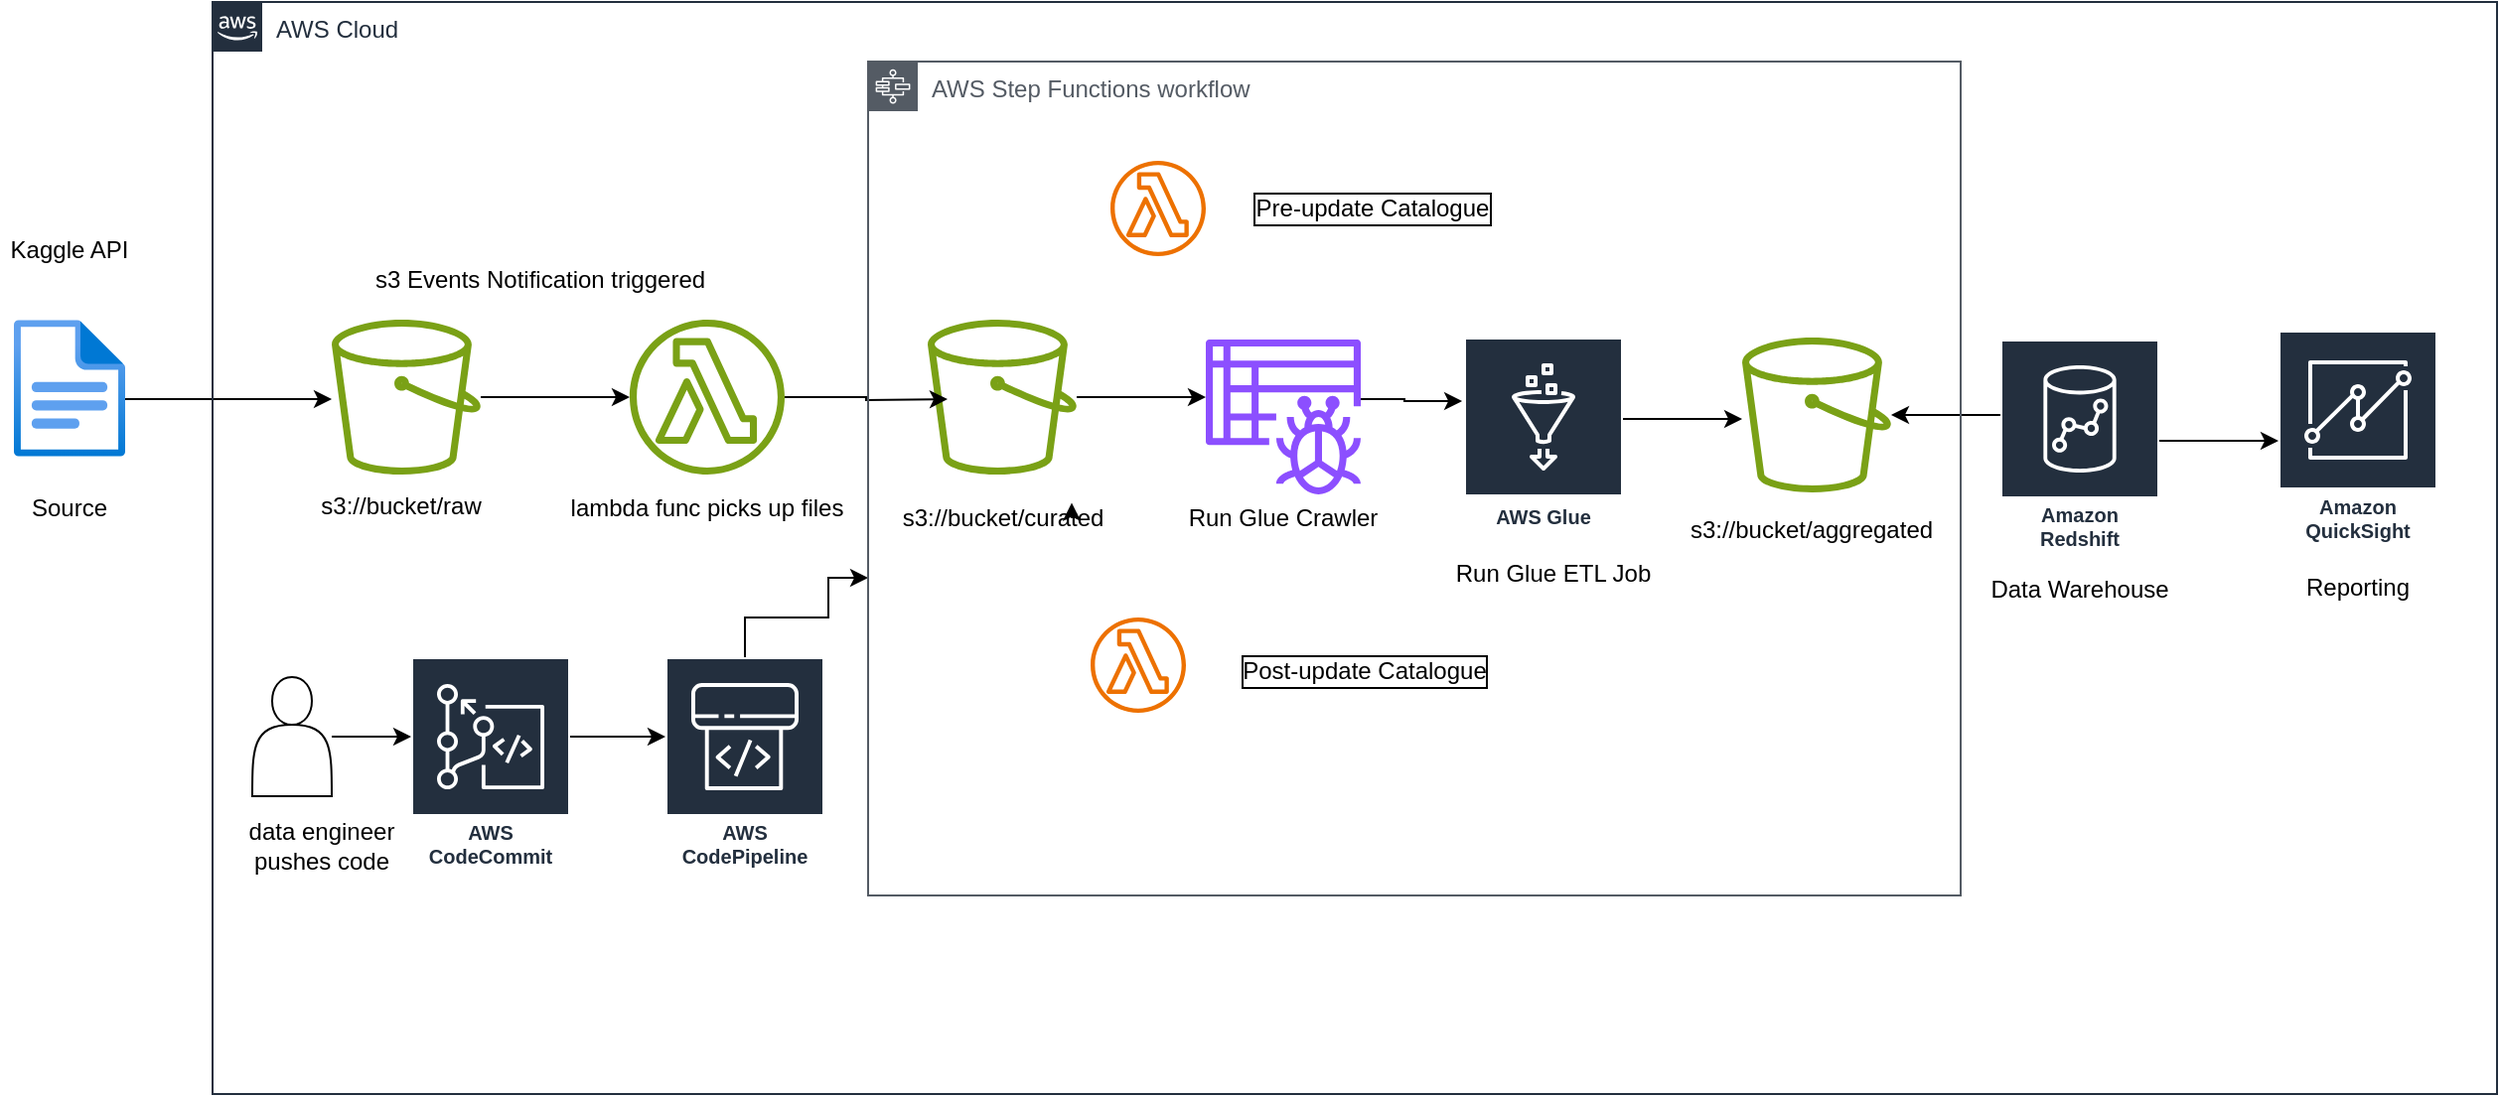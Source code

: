 <mxfile version="28.0.7">
  <diagram name="Page-1" id="6wP6Tud4KtHaaaDmYSXv">
    <mxGraphModel dx="1426" dy="807" grid="1" gridSize="10" guides="1" tooltips="1" connect="1" arrows="1" fold="1" page="1" pageScale="1" pageWidth="850" pageHeight="1100" math="0" shadow="0">
      <root>
        <mxCell id="0" />
        <mxCell id="1" parent="0" />
        <mxCell id="ahKyo10TzwyXuJ--luOa-10" value="" style="edgeStyle=orthogonalEdgeStyle;rounded=0;orthogonalLoop=1;jettySize=auto;html=1;" edge="1" parent="1" source="ahKyo10TzwyXuJ--luOa-2" target="ahKyo10TzwyXuJ--luOa-7">
          <mxGeometry relative="1" as="geometry">
            <Array as="points">
              <mxPoint x="110" y="330" />
              <mxPoint x="110" y="330" />
            </Array>
          </mxGeometry>
        </mxCell>
        <mxCell id="ahKyo10TzwyXuJ--luOa-2" value="" style="image;aspect=fixed;html=1;points=[];align=center;fontSize=12;image=img/lib/azure2/general/File.svg;" vertex="1" parent="1">
          <mxGeometry x="30" y="290" width="56.0" height="69" as="geometry" />
        </mxCell>
        <mxCell id="ahKyo10TzwyXuJ--luOa-4" value="AWS Cloud" style="points=[[0,0],[0.25,0],[0.5,0],[0.75,0],[1,0],[1,0.25],[1,0.5],[1,0.75],[1,1],[0.75,1],[0.5,1],[0.25,1],[0,1],[0,0.75],[0,0.5],[0,0.25]];outlineConnect=0;gradientColor=none;html=1;whiteSpace=wrap;fontSize=12;fontStyle=0;container=1;pointerEvents=0;collapsible=0;recursiveResize=0;shape=mxgraph.aws4.group;grIcon=mxgraph.aws4.group_aws_cloud_alt;strokeColor=#232F3E;fillColor=none;verticalAlign=top;align=left;spacingLeft=30;fontColor=#232F3E;dashed=0;" vertex="1" parent="1">
          <mxGeometry x="130" y="130" width="1150" height="550" as="geometry" />
        </mxCell>
        <mxCell id="ahKyo10TzwyXuJ--luOa-6" value="" style="sketch=0;outlineConnect=0;fontColor=#232F3E;gradientColor=none;fillColor=#7AA116;strokeColor=none;dashed=0;verticalLabelPosition=bottom;verticalAlign=top;align=center;html=1;fontSize=12;fontStyle=0;aspect=fixed;pointerEvents=1;shape=mxgraph.aws4.lambda_function;" vertex="1" parent="ahKyo10TzwyXuJ--luOa-4">
          <mxGeometry x="210" y="160" width="78" height="78" as="geometry" />
        </mxCell>
        <mxCell id="ahKyo10TzwyXuJ--luOa-15" style="edgeStyle=orthogonalEdgeStyle;rounded=0;orthogonalLoop=1;jettySize=auto;html=1;" edge="1" parent="ahKyo10TzwyXuJ--luOa-4" source="ahKyo10TzwyXuJ--luOa-7" target="ahKyo10TzwyXuJ--luOa-6">
          <mxGeometry relative="1" as="geometry" />
        </mxCell>
        <mxCell id="ahKyo10TzwyXuJ--luOa-7" value="" style="sketch=0;outlineConnect=0;fontColor=#232F3E;gradientColor=none;fillColor=#7AA116;strokeColor=none;dashed=0;verticalLabelPosition=bottom;verticalAlign=top;align=center;html=1;fontSize=12;fontStyle=0;aspect=fixed;pointerEvents=1;shape=mxgraph.aws4.bucket;" vertex="1" parent="ahKyo10TzwyXuJ--luOa-4">
          <mxGeometry x="60" y="160" width="75" height="78" as="geometry" />
        </mxCell>
        <mxCell id="ahKyo10TzwyXuJ--luOa-9" value="s3://bucket/raw" style="text;strokeColor=none;align=center;fillColor=none;html=1;verticalAlign=middle;whiteSpace=wrap;rounded=0;" vertex="1" parent="ahKyo10TzwyXuJ--luOa-4">
          <mxGeometry x="60" y="238" width="70" height="31" as="geometry" />
        </mxCell>
        <mxCell id="ahKyo10TzwyXuJ--luOa-19" style="edgeStyle=orthogonalEdgeStyle;rounded=0;orthogonalLoop=1;jettySize=auto;html=1;" edge="1" parent="ahKyo10TzwyXuJ--luOa-4" source="ahKyo10TzwyXuJ--luOa-11" target="ahKyo10TzwyXuJ--luOa-18">
          <mxGeometry relative="1" as="geometry">
            <Array as="points">
              <mxPoint x="210" y="370" />
              <mxPoint x="210" y="370" />
            </Array>
          </mxGeometry>
        </mxCell>
        <mxCell id="ahKyo10TzwyXuJ--luOa-11" value="AWS CodeCommit" style="sketch=0;outlineConnect=0;fontColor=#232F3E;gradientColor=none;strokeColor=#ffffff;fillColor=#232F3E;dashed=0;verticalLabelPosition=middle;verticalAlign=bottom;align=center;html=1;whiteSpace=wrap;fontSize=10;fontStyle=1;spacing=3;shape=mxgraph.aws4.productIcon;prIcon=mxgraph.aws4.codecommit;" vertex="1" parent="ahKyo10TzwyXuJ--luOa-4">
          <mxGeometry x="100" y="330" width="80" height="110" as="geometry" />
        </mxCell>
        <mxCell id="ahKyo10TzwyXuJ--luOa-14" style="edgeStyle=orthogonalEdgeStyle;rounded=0;orthogonalLoop=1;jettySize=auto;html=1;" edge="1" parent="ahKyo10TzwyXuJ--luOa-4" source="ahKyo10TzwyXuJ--luOa-12" target="ahKyo10TzwyXuJ--luOa-11">
          <mxGeometry relative="1" as="geometry">
            <Array as="points">
              <mxPoint x="110" y="370" />
              <mxPoint x="110" y="370" />
            </Array>
          </mxGeometry>
        </mxCell>
        <mxCell id="ahKyo10TzwyXuJ--luOa-12" value="" style="shape=actor;whiteSpace=wrap;html=1;" vertex="1" parent="ahKyo10TzwyXuJ--luOa-4">
          <mxGeometry x="20" y="340" width="40" height="60" as="geometry" />
        </mxCell>
        <mxCell id="ahKyo10TzwyXuJ--luOa-13" value="data engineer pushes code" style="text;strokeColor=none;align=center;fillColor=none;html=1;verticalAlign=middle;whiteSpace=wrap;rounded=0;" vertex="1" parent="ahKyo10TzwyXuJ--luOa-4">
          <mxGeometry x="5" y="409" width="100" height="31" as="geometry" />
        </mxCell>
        <mxCell id="ahKyo10TzwyXuJ--luOa-16" value="s3 Events Notification triggered" style="text;strokeColor=none;align=center;fillColor=none;html=1;verticalAlign=middle;whiteSpace=wrap;rounded=0;" vertex="1" parent="ahKyo10TzwyXuJ--luOa-4">
          <mxGeometry x="80" y="119" width="170" height="41" as="geometry" />
        </mxCell>
        <mxCell id="ahKyo10TzwyXuJ--luOa-17" value="lambda func picks up files" style="text;strokeColor=none;align=center;fillColor=none;html=1;verticalAlign=middle;whiteSpace=wrap;rounded=0;" vertex="1" parent="ahKyo10TzwyXuJ--luOa-4">
          <mxGeometry x="171" y="239" width="156" height="31" as="geometry" />
        </mxCell>
        <mxCell id="ahKyo10TzwyXuJ--luOa-106" style="edgeStyle=orthogonalEdgeStyle;rounded=0;orthogonalLoop=1;jettySize=auto;html=1;" edge="1" parent="ahKyo10TzwyXuJ--luOa-4" source="ahKyo10TzwyXuJ--luOa-18" target="ahKyo10TzwyXuJ--luOa-20">
          <mxGeometry relative="1" as="geometry">
            <Array as="points">
              <mxPoint x="268" y="310" />
              <mxPoint x="310" y="310" />
              <mxPoint x="310" y="290" />
            </Array>
          </mxGeometry>
        </mxCell>
        <mxCell id="ahKyo10TzwyXuJ--luOa-18" value="AWS CodePipeline" style="sketch=0;outlineConnect=0;fontColor=#232F3E;gradientColor=none;strokeColor=#ffffff;fillColor=#232F3E;dashed=0;verticalLabelPosition=middle;verticalAlign=bottom;align=center;html=1;whiteSpace=wrap;fontSize=10;fontStyle=1;spacing=3;shape=mxgraph.aws4.productIcon;prIcon=mxgraph.aws4.codepipeline;" vertex="1" parent="ahKyo10TzwyXuJ--luOa-4">
          <mxGeometry x="228" y="330" width="80" height="110" as="geometry" />
        </mxCell>
        <mxCell id="ahKyo10TzwyXuJ--luOa-25" style="edgeStyle=orthogonalEdgeStyle;rounded=0;orthogonalLoop=1;jettySize=auto;html=1;" edge="1" parent="ahKyo10TzwyXuJ--luOa-4" source="ahKyo10TzwyXuJ--luOa-21" target="ahKyo10TzwyXuJ--luOa-24">
          <mxGeometry relative="1" as="geometry">
            <Array as="points">
              <mxPoint x="510" y="200" />
              <mxPoint x="510" y="200" />
            </Array>
          </mxGeometry>
        </mxCell>
        <mxCell id="ahKyo10TzwyXuJ--luOa-21" value="" style="sketch=0;outlineConnect=0;fontColor=#232F3E;gradientColor=none;fillColor=#7AA116;strokeColor=none;dashed=0;verticalLabelPosition=bottom;verticalAlign=top;align=center;html=1;fontSize=12;fontStyle=0;aspect=fixed;pointerEvents=1;shape=mxgraph.aws4.bucket;" vertex="1" parent="ahKyo10TzwyXuJ--luOa-4">
          <mxGeometry x="360" y="160" width="75" height="78" as="geometry" />
        </mxCell>
        <mxCell id="ahKyo10TzwyXuJ--luOa-22" value="s3://bucket/curated" style="text;strokeColor=none;align=center;fillColor=none;html=1;verticalAlign=middle;whiteSpace=wrap;rounded=0;" vertex="1" parent="ahKyo10TzwyXuJ--luOa-4">
          <mxGeometry x="362.5" y="244.5" width="70" height="31" as="geometry" />
        </mxCell>
        <mxCell id="ahKyo10TzwyXuJ--luOa-23" style="edgeStyle=orthogonalEdgeStyle;rounded=0;orthogonalLoop=1;jettySize=auto;html=1;" edge="1" parent="ahKyo10TzwyXuJ--luOa-4" source="ahKyo10TzwyXuJ--luOa-6">
          <mxGeometry relative="1" as="geometry">
            <mxPoint x="370" y="200" as="targetPoint" />
          </mxGeometry>
        </mxCell>
        <mxCell id="ahKyo10TzwyXuJ--luOa-24" value="" style="sketch=0;outlineConnect=0;fontColor=#232F3E;gradientColor=none;fillColor=#8C4FFF;strokeColor=none;dashed=0;verticalLabelPosition=bottom;verticalAlign=top;align=center;html=1;fontSize=12;fontStyle=0;aspect=fixed;pointerEvents=1;shape=mxgraph.aws4.glue_crawlers;" vertex="1" parent="ahKyo10TzwyXuJ--luOa-4">
          <mxGeometry x="500" y="170" width="78" height="78" as="geometry" />
        </mxCell>
        <mxCell id="ahKyo10TzwyXuJ--luOa-27" value="Run Glue Crawler" style="text;strokeColor=none;align=center;fillColor=none;html=1;verticalAlign=middle;whiteSpace=wrap;rounded=0;" vertex="1" parent="ahKyo10TzwyXuJ--luOa-4">
          <mxGeometry x="489" y="250" width="100" height="20" as="geometry" />
        </mxCell>
        <mxCell id="ahKyo10TzwyXuJ--luOa-58" style="edgeStyle=orthogonalEdgeStyle;rounded=0;orthogonalLoop=1;jettySize=auto;html=1;" edge="1" parent="ahKyo10TzwyXuJ--luOa-4" source="ahKyo10TzwyXuJ--luOa-28" target="ahKyo10TzwyXuJ--luOa-55">
          <mxGeometry relative="1" as="geometry">
            <Array as="points">
              <mxPoint x="760" y="210" />
              <mxPoint x="760" y="210" />
            </Array>
          </mxGeometry>
        </mxCell>
        <mxCell id="ahKyo10TzwyXuJ--luOa-28" value="AWS Glue" style="sketch=0;outlineConnect=0;fontColor=#232F3E;gradientColor=none;strokeColor=#ffffff;fillColor=#232F3E;dashed=0;verticalLabelPosition=middle;verticalAlign=bottom;align=center;html=1;whiteSpace=wrap;fontSize=10;fontStyle=1;spacing=3;shape=mxgraph.aws4.productIcon;prIcon=mxgraph.aws4.glue;" vertex="1" parent="ahKyo10TzwyXuJ--luOa-4">
          <mxGeometry x="630" y="169" width="80" height="100" as="geometry" />
        </mxCell>
        <mxCell id="ahKyo10TzwyXuJ--luOa-29" style="edgeStyle=orthogonalEdgeStyle;rounded=0;orthogonalLoop=1;jettySize=auto;html=1;entryX=-0.012;entryY=0.42;entryDx=0;entryDy=0;entryPerimeter=0;" edge="1" parent="ahKyo10TzwyXuJ--luOa-4" source="ahKyo10TzwyXuJ--luOa-24">
          <mxGeometry relative="1" as="geometry">
            <mxPoint x="629.04" y="201" as="targetPoint" />
            <Array as="points">
              <mxPoint x="600" y="200" />
            </Array>
          </mxGeometry>
        </mxCell>
        <mxCell id="ahKyo10TzwyXuJ--luOa-30" value="Run Glue ETL Job&lt;div&gt;&lt;br&gt;&lt;/div&gt;" style="text;strokeColor=none;align=center;fillColor=none;html=1;verticalAlign=middle;whiteSpace=wrap;rounded=0;" vertex="1" parent="ahKyo10TzwyXuJ--luOa-4">
          <mxGeometry x="620" y="280" width="110" height="30" as="geometry" />
        </mxCell>
        <mxCell id="ahKyo10TzwyXuJ--luOa-31" style="edgeStyle=orthogonalEdgeStyle;rounded=0;orthogonalLoop=1;jettySize=auto;html=1;exitX=1;exitY=0.5;exitDx=0;exitDy=0;entryX=1;entryY=0.25;entryDx=0;entryDy=0;" edge="1" parent="ahKyo10TzwyXuJ--luOa-4" source="ahKyo10TzwyXuJ--luOa-22" target="ahKyo10TzwyXuJ--luOa-22">
          <mxGeometry relative="1" as="geometry" />
        </mxCell>
        <mxCell id="ahKyo10TzwyXuJ--luOa-55" value="" style="sketch=0;outlineConnect=0;fontColor=#232F3E;gradientColor=none;fillColor=#7AA116;strokeColor=none;dashed=0;verticalLabelPosition=bottom;verticalAlign=top;align=center;html=1;fontSize=12;fontStyle=0;aspect=fixed;pointerEvents=1;shape=mxgraph.aws4.bucket;" vertex="1" parent="ahKyo10TzwyXuJ--luOa-4">
          <mxGeometry x="770" y="169" width="75" height="78" as="geometry" />
        </mxCell>
        <mxCell id="ahKyo10TzwyXuJ--luOa-60" style="edgeStyle=orthogonalEdgeStyle;rounded=0;orthogonalLoop=1;jettySize=auto;html=1;" edge="1" parent="ahKyo10TzwyXuJ--luOa-4" source="ahKyo10TzwyXuJ--luOa-59" target="ahKyo10TzwyXuJ--luOa-55">
          <mxGeometry relative="1" as="geometry">
            <Array as="points">
              <mxPoint x="890" y="208" />
              <mxPoint x="890" y="208" />
            </Array>
          </mxGeometry>
        </mxCell>
        <mxCell id="ahKyo10TzwyXuJ--luOa-69" style="edgeStyle=orthogonalEdgeStyle;rounded=0;orthogonalLoop=1;jettySize=auto;html=1;" edge="1" parent="ahKyo10TzwyXuJ--luOa-4" source="ahKyo10TzwyXuJ--luOa-59" target="ahKyo10TzwyXuJ--luOa-67">
          <mxGeometry relative="1" as="geometry">
            <Array as="points">
              <mxPoint x="1000" y="221" />
              <mxPoint x="1000" y="221" />
            </Array>
          </mxGeometry>
        </mxCell>
        <mxCell id="ahKyo10TzwyXuJ--luOa-59" value="Amazon Redshift" style="sketch=0;outlineConnect=0;fontColor=#232F3E;gradientColor=none;strokeColor=#ffffff;fillColor=#232F3E;dashed=0;verticalLabelPosition=middle;verticalAlign=bottom;align=center;html=1;whiteSpace=wrap;fontSize=10;fontStyle=1;spacing=3;shape=mxgraph.aws4.productIcon;prIcon=mxgraph.aws4.redshift;" vertex="1" parent="ahKyo10TzwyXuJ--luOa-4">
          <mxGeometry x="900" y="170" width="80" height="110" as="geometry" />
        </mxCell>
        <mxCell id="ahKyo10TzwyXuJ--luOa-66" value="s3://bucket/aggregated" style="text;strokeColor=none;align=center;fillColor=none;html=1;verticalAlign=middle;whiteSpace=wrap;rounded=0;" vertex="1" parent="ahKyo10TzwyXuJ--luOa-4">
          <mxGeometry x="770" y="250" width="70" height="31" as="geometry" />
        </mxCell>
        <mxCell id="ahKyo10TzwyXuJ--luOa-67" value="Amazon QuickSight" style="sketch=0;outlineConnect=0;fontColor=#232F3E;gradientColor=none;strokeColor=#ffffff;fillColor=#232F3E;dashed=0;verticalLabelPosition=middle;verticalAlign=bottom;align=center;html=1;whiteSpace=wrap;fontSize=10;fontStyle=1;spacing=3;shape=mxgraph.aws4.productIcon;prIcon=mxgraph.aws4.quicksight;" vertex="1" parent="ahKyo10TzwyXuJ--luOa-4">
          <mxGeometry x="1040" y="165.5" width="80" height="110" as="geometry" />
        </mxCell>
        <mxCell id="ahKyo10TzwyXuJ--luOa-70" value="Data Warehouse" style="text;strokeColor=none;align=center;fillColor=none;html=1;verticalAlign=middle;whiteSpace=wrap;rounded=0;" vertex="1" parent="ahKyo10TzwyXuJ--luOa-4">
          <mxGeometry x="885" y="281" width="110" height="30" as="geometry" />
        </mxCell>
        <mxCell id="ahKyo10TzwyXuJ--luOa-102" value="Reporting" style="text;strokeColor=none;align=center;fillColor=none;html=1;verticalAlign=middle;whiteSpace=wrap;rounded=0;" vertex="1" parent="ahKyo10TzwyXuJ--luOa-4">
          <mxGeometry x="1025" y="280" width="110" height="30" as="geometry" />
        </mxCell>
        <mxCell id="ahKyo10TzwyXuJ--luOa-20" value="AWS Step Functions workflow" style="sketch=0;outlineConnect=0;gradientColor=none;html=1;whiteSpace=wrap;fontSize=12;fontStyle=0;shape=mxgraph.aws4.group;grIcon=mxgraph.aws4.group_aws_step_functions_workflow;strokeColor=#545B64;fillColor=none;verticalAlign=top;align=left;spacingLeft=30;fontColor=#545B64;dashed=0;" vertex="1" parent="ahKyo10TzwyXuJ--luOa-4">
          <mxGeometry x="330" y="30" width="550" height="420" as="geometry" />
        </mxCell>
        <mxCell id="ahKyo10TzwyXuJ--luOa-107" value="Pre-update Catalogue" style="text;html=1;align=center;verticalAlign=middle;whiteSpace=wrap;rounded=0;labelBorderColor=default;" vertex="1" parent="ahKyo10TzwyXuJ--luOa-4">
          <mxGeometry x="489" y="83.5" width="190" height="41" as="geometry" />
        </mxCell>
        <mxCell id="ahKyo10TzwyXuJ--luOa-108" value="Post-update Catalogue" style="text;html=1;align=center;verticalAlign=middle;whiteSpace=wrap;rounded=0;labelBorderColor=default;" vertex="1" parent="ahKyo10TzwyXuJ--luOa-4">
          <mxGeometry x="490" y="311" width="180" height="51" as="geometry" />
        </mxCell>
        <mxCell id="ahKyo10TzwyXuJ--luOa-109" value="" style="sketch=0;outlineConnect=0;fontColor=#232F3E;gradientColor=none;fillColor=#ED7100;strokeColor=none;dashed=0;verticalLabelPosition=bottom;verticalAlign=top;align=center;html=1;fontSize=12;fontStyle=0;aspect=fixed;pointerEvents=1;shape=mxgraph.aws4.lambda_function;" vertex="1" parent="ahKyo10TzwyXuJ--luOa-4">
          <mxGeometry x="452" y="80" width="48" height="48" as="geometry" />
        </mxCell>
        <mxCell id="ahKyo10TzwyXuJ--luOa-110" value="" style="sketch=0;outlineConnect=0;fontColor=#232F3E;gradientColor=none;fillColor=#ED7100;strokeColor=none;dashed=0;verticalLabelPosition=bottom;verticalAlign=top;align=center;html=1;fontSize=12;fontStyle=0;aspect=fixed;pointerEvents=1;shape=mxgraph.aws4.lambda_function;" vertex="1" parent="ahKyo10TzwyXuJ--luOa-4">
          <mxGeometry x="442" y="310" width="48" height="48" as="geometry" />
        </mxCell>
        <mxCell id="ahKyo10TzwyXuJ--luOa-5" value="Kaggle API" style="text;strokeColor=none;align=center;fillColor=none;html=1;verticalAlign=middle;whiteSpace=wrap;rounded=0;" vertex="1" parent="1">
          <mxGeometry x="23" y="240" width="70" height="30" as="geometry" />
        </mxCell>
        <mxCell id="ahKyo10TzwyXuJ--luOa-8" value="Source" style="text;strokeColor=none;align=center;fillColor=none;html=1;verticalAlign=middle;whiteSpace=wrap;rounded=0;" vertex="1" parent="1">
          <mxGeometry x="23" y="370" width="70" height="30" as="geometry" />
        </mxCell>
      </root>
    </mxGraphModel>
  </diagram>
</mxfile>
